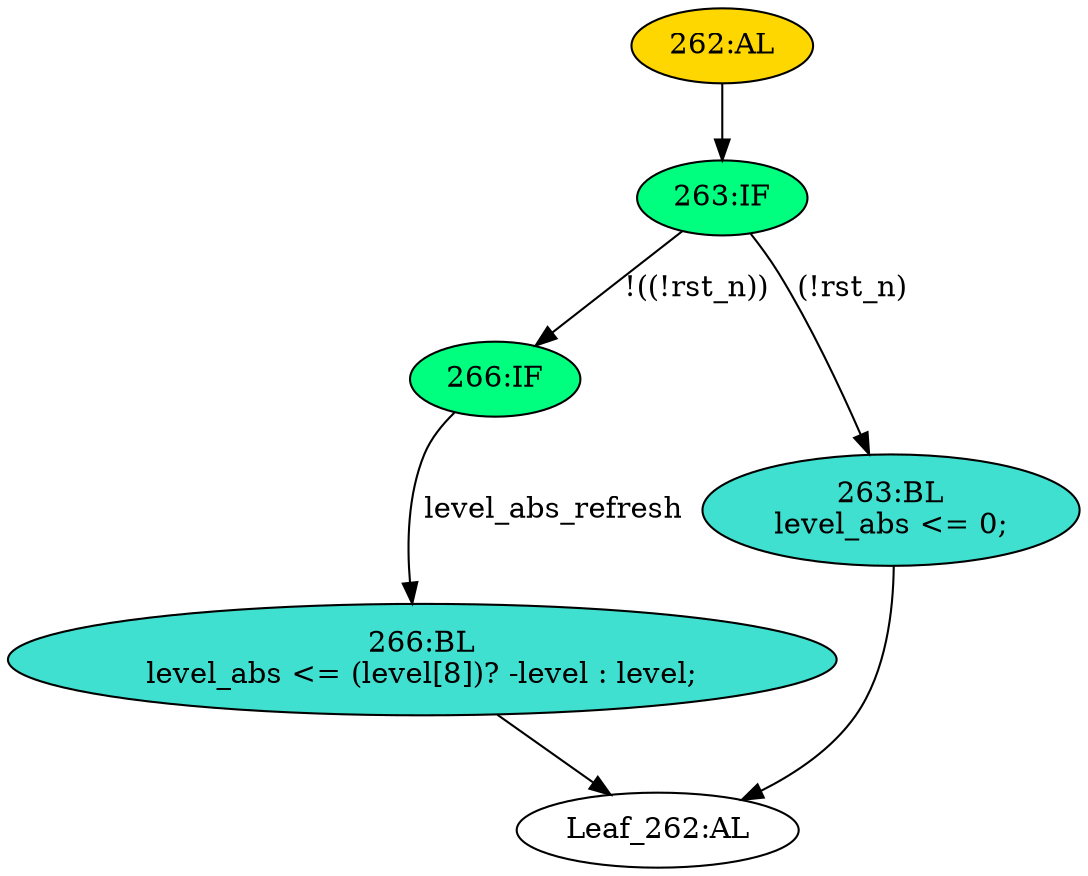 strict digraph "" {
	node [label="\N"];
	"263:IF"	 [ast="<pyverilog.vparser.ast.IfStatement object at 0x7f418bae2210>",
		fillcolor=springgreen,
		label="263:IF",
		statements="[]",
		style=filled,
		typ=IfStatement];
	"266:IF"	 [ast="<pyverilog.vparser.ast.IfStatement object at 0x7f418bae2250>",
		fillcolor=springgreen,
		label="266:IF",
		statements="[]",
		style=filled,
		typ=IfStatement];
	"263:IF" -> "266:IF"	 [cond="['rst_n']",
		label="!((!rst_n))",
		lineno=263];
	"263:BL"	 [ast="<pyverilog.vparser.ast.Block object at 0x7f418bae2610>",
		fillcolor=turquoise,
		label="263:BL
level_abs <= 0;",
		statements="[<pyverilog.vparser.ast.NonblockingSubstitution object at 0x7f418bae2650>]",
		style=filled,
		typ=Block];
	"263:IF" -> "263:BL"	 [cond="['rst_n']",
		label="(!rst_n)",
		lineno=263];
	"266:BL"	 [ast="<pyverilog.vparser.ast.Block object at 0x7f418bae2290>",
		fillcolor=turquoise,
		label="266:BL
level_abs <= (level[8])? -level : level;",
		statements="[<pyverilog.vparser.ast.NonblockingSubstitution object at 0x7f418bae22d0>]",
		style=filled,
		typ=Block];
	"266:IF" -> "266:BL"	 [cond="['level_abs_refresh']",
		label=level_abs_refresh,
		lineno=266];
	"262:AL"	 [ast="<pyverilog.vparser.ast.Always object at 0x7f418bae2810>",
		clk_sens=True,
		fillcolor=gold,
		label="262:AL",
		sens="['clk', 'rst_n']",
		statements="[]",
		style=filled,
		typ=Always,
		use_var="['rst_n', 'level_abs_refresh', 'level']"];
	"262:AL" -> "263:IF"	 [cond="[]",
		lineno=None];
	"Leaf_262:AL"	 [def_var="['level_abs']",
		label="Leaf_262:AL"];
	"263:BL" -> "Leaf_262:AL"	 [cond="[]",
		lineno=None];
	"266:BL" -> "Leaf_262:AL"	 [cond="[]",
		lineno=None];
}
